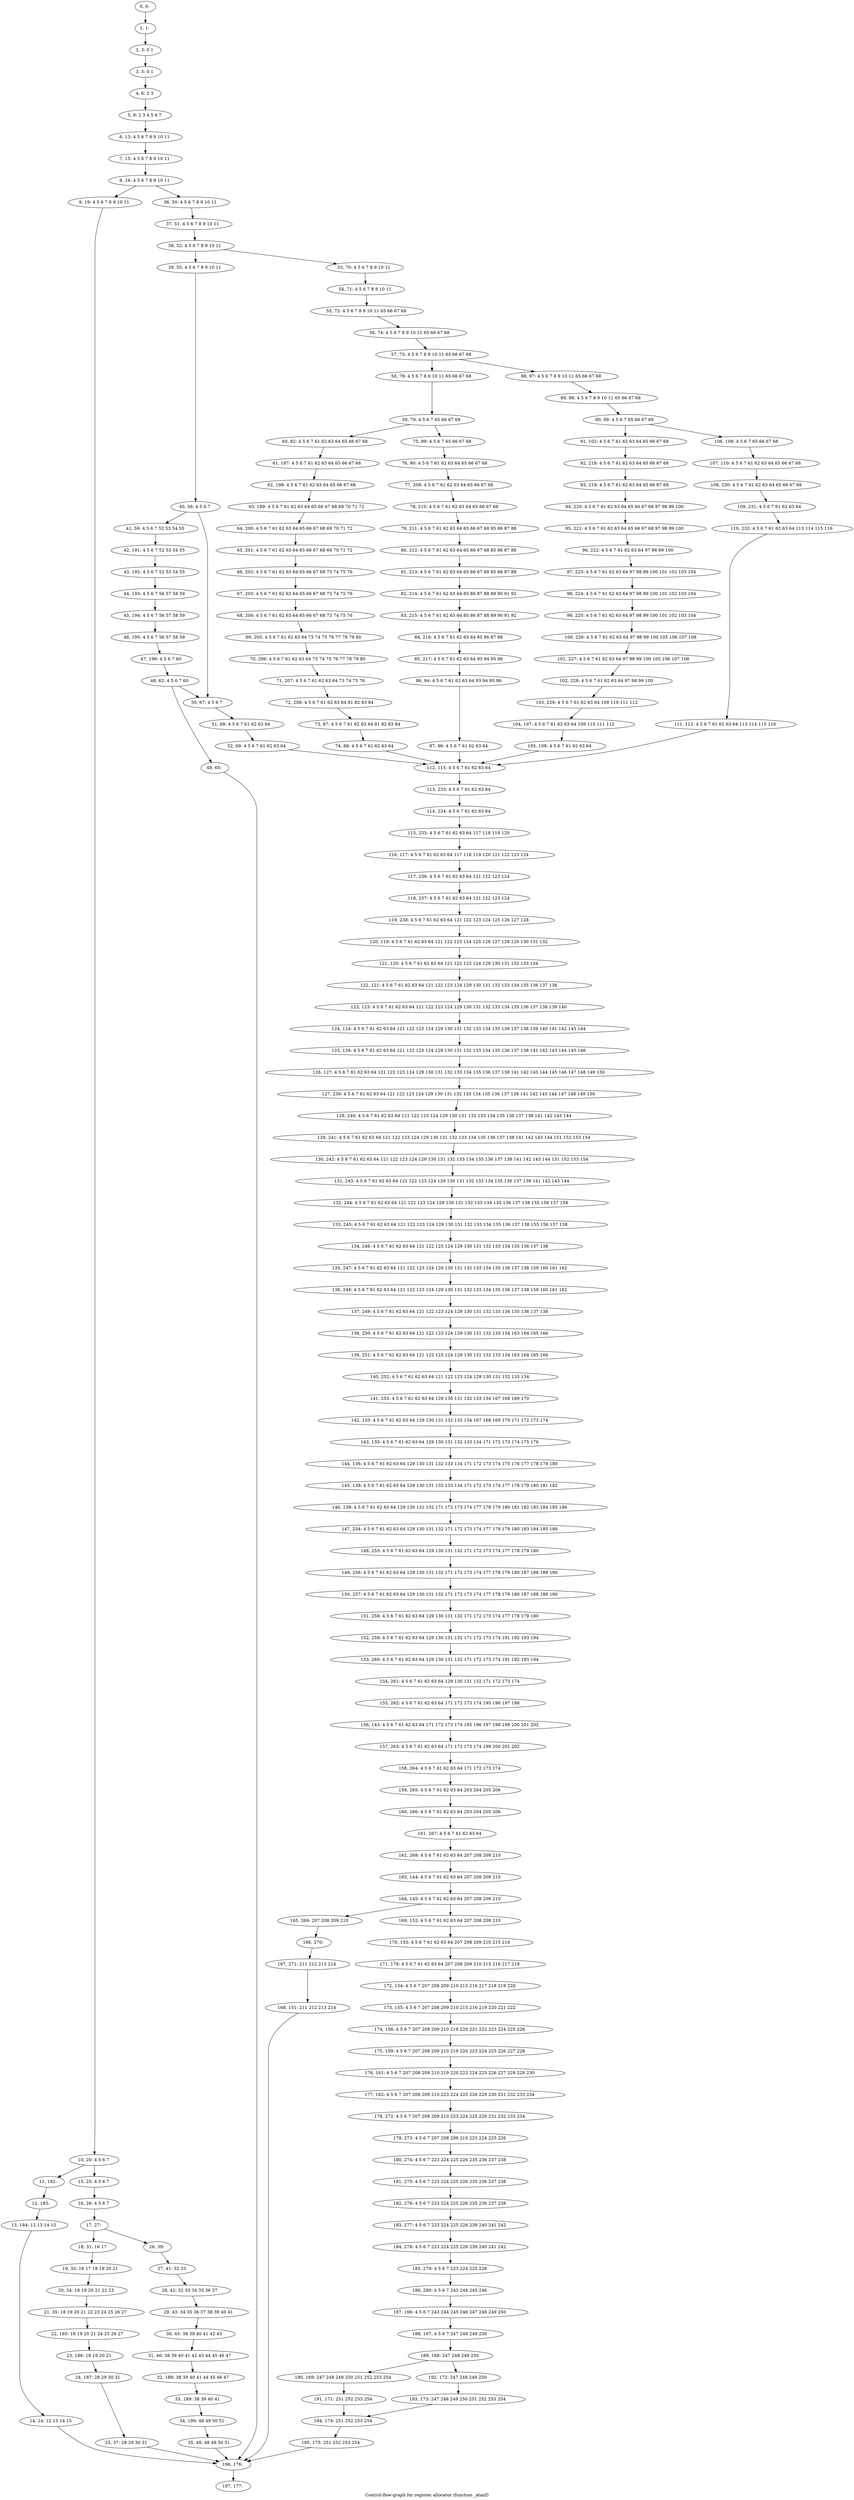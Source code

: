 digraph G {
graph [label="Control-flow-graph for register allocator (function _atanf)"]
0[label="0, 0: "];
1[label="1, 1: "];
2[label="2, 3: 0 1 "];
3[label="3, 5: 0 1 "];
4[label="4, 6: 2 3 "];
5[label="5, 8: 2 3 4 5 6 7 "];
6[label="6, 13: 4 5 6 7 8 9 10 11 "];
7[label="7, 15: 4 5 6 7 8 9 10 11 "];
8[label="8, 16: 4 5 6 7 8 9 10 11 "];
9[label="9, 19: 4 5 6 7 8 9 10 11 "];
10[label="10, 20: 4 5 6 7 "];
11[label="11, 182: "];
12[label="12, 183: "];
13[label="13, 184: 12 13 14 15 "];
14[label="14, 24: 12 13 14 15 "];
15[label="15, 25: 4 5 6 7 "];
16[label="16, 26: 4 5 6 7 "];
17[label="17, 27: "];
18[label="18, 31: 16 17 "];
19[label="19, 32: 16 17 18 19 20 21 "];
20[label="20, 34: 18 19 20 21 22 23 "];
21[label="21, 35: 18 19 20 21 22 23 24 25 26 27 "];
22[label="22, 185: 18 19 20 21 24 25 26 27 "];
23[label="23, 186: 18 19 20 21 "];
24[label="24, 187: 28 29 30 31 "];
25[label="25, 37: 28 29 30 31 "];
26[label="26, 39: "];
27[label="27, 41: 32 33 "];
28[label="28, 42: 32 33 34 35 36 37 "];
29[label="29, 43: 34 35 36 37 38 39 40 41 "];
30[label="30, 45: 38 39 40 41 42 43 "];
31[label="31, 46: 38 39 40 41 42 43 44 45 46 47 "];
32[label="32, 188: 38 39 40 41 44 45 46 47 "];
33[label="33, 189: 38 39 40 41 "];
34[label="34, 190: 48 49 50 51 "];
35[label="35, 48: 48 49 50 51 "];
36[label="36, 50: 4 5 6 7 8 9 10 11 "];
37[label="37, 51: 4 5 6 7 8 9 10 11 "];
38[label="38, 52: 4 5 6 7 8 9 10 11 "];
39[label="39, 55: 4 5 6 7 8 9 10 11 "];
40[label="40, 56: 4 5 6 7 "];
41[label="41, 59: 4 5 6 7 52 53 54 55 "];
42[label="42, 191: 4 5 6 7 52 53 54 55 "];
43[label="43, 192: 4 5 6 7 52 53 54 55 "];
44[label="44, 193: 4 5 6 7 56 57 58 59 "];
45[label="45, 194: 4 5 6 7 56 57 58 59 "];
46[label="46, 195: 4 5 6 7 56 57 58 59 "];
47[label="47, 196: 4 5 6 7 60 "];
48[label="48, 62: 4 5 6 7 60 "];
49[label="49, 65: "];
50[label="50, 67: 4 5 6 7 "];
51[label="51, 68: 4 5 6 7 61 62 63 64 "];
52[label="52, 69: 4 5 6 7 61 62 63 64 "];
53[label="53, 70: 4 5 6 7 8 9 10 11 "];
54[label="54, 71: 4 5 6 7 8 9 10 11 "];
55[label="55, 72: 4 5 6 7 8 9 10 11 65 66 67 68 "];
56[label="56, 74: 4 5 6 7 8 9 10 11 65 66 67 68 "];
57[label="57, 75: 4 5 6 7 8 9 10 11 65 66 67 68 "];
58[label="58, 78: 4 5 6 7 8 9 10 11 65 66 67 68 "];
59[label="59, 79: 4 5 6 7 65 66 67 68 "];
60[label="60, 82: 4 5 6 7 61 62 63 64 65 66 67 68 "];
61[label="61, 197: 4 5 6 7 61 62 63 64 65 66 67 68 "];
62[label="62, 198: 4 5 6 7 61 62 63 64 65 66 67 68 "];
63[label="63, 199: 4 5 6 7 61 62 63 64 65 66 67 68 69 70 71 72 "];
64[label="64, 200: 4 5 6 7 61 62 63 64 65 66 67 68 69 70 71 72 "];
65[label="65, 201: 4 5 6 7 61 62 63 64 65 66 67 68 69 70 71 72 "];
66[label="66, 202: 4 5 6 7 61 62 63 64 65 66 67 68 73 74 75 76 "];
67[label="67, 203: 4 5 6 7 61 62 63 64 65 66 67 68 73 74 75 76 "];
68[label="68, 204: 4 5 6 7 61 62 63 64 65 66 67 68 73 74 75 76 "];
69[label="69, 205: 4 5 6 7 61 62 63 64 73 74 75 76 77 78 79 80 "];
70[label="70, 206: 4 5 6 7 61 62 63 64 73 74 75 76 77 78 79 80 "];
71[label="71, 207: 4 5 6 7 61 62 63 64 73 74 75 76 "];
72[label="72, 208: 4 5 6 7 61 62 63 64 81 82 83 84 "];
73[label="73, 87: 4 5 6 7 61 62 63 64 81 82 83 84 "];
74[label="74, 88: 4 5 6 7 61 62 63 64 "];
75[label="75, 89: 4 5 6 7 65 66 67 68 "];
76[label="76, 90: 4 5 6 7 61 62 63 64 65 66 67 68 "];
77[label="77, 209: 4 5 6 7 61 62 63 64 65 66 67 68 "];
78[label="78, 210: 4 5 6 7 61 62 63 64 65 66 67 68 "];
79[label="79, 211: 4 5 6 7 61 62 63 64 65 66 67 68 85 86 87 88 "];
80[label="80, 212: 4 5 6 7 61 62 63 64 65 66 67 68 85 86 87 88 "];
81[label="81, 213: 4 5 6 7 61 62 63 64 65 66 67 68 85 86 87 88 "];
82[label="82, 214: 4 5 6 7 61 62 63 64 85 86 87 88 89 90 91 92 "];
83[label="83, 215: 4 5 6 7 61 62 63 64 85 86 87 88 89 90 91 92 "];
84[label="84, 216: 4 5 6 7 61 62 63 64 85 86 87 88 "];
85[label="85, 217: 4 5 6 7 61 62 63 64 93 94 95 96 "];
86[label="86, 94: 4 5 6 7 61 62 63 64 93 94 95 96 "];
87[label="87, 96: 4 5 6 7 61 62 63 64 "];
88[label="88, 97: 4 5 6 7 8 9 10 11 65 66 67 68 "];
89[label="89, 98: 4 5 6 7 8 9 10 11 65 66 67 68 "];
90[label="90, 99: 4 5 6 7 65 66 67 68 "];
91[label="91, 102: 4 5 6 7 61 62 63 64 65 66 67 68 "];
92[label="92, 218: 4 5 6 7 61 62 63 64 65 66 67 68 "];
93[label="93, 219: 4 5 6 7 61 62 63 64 65 66 67 68 "];
94[label="94, 220: 4 5 6 7 61 62 63 64 65 66 67 68 97 98 99 100 "];
95[label="95, 221: 4 5 6 7 61 62 63 64 65 66 67 68 97 98 99 100 "];
96[label="96, 222: 4 5 6 7 61 62 63 64 97 98 99 100 "];
97[label="97, 223: 4 5 6 7 61 62 63 64 97 98 99 100 101 102 103 104 "];
98[label="98, 224: 4 5 6 7 61 62 63 64 97 98 99 100 101 102 103 104 "];
99[label="99, 225: 4 5 6 7 61 62 63 64 97 98 99 100 101 102 103 104 "];
100[label="100, 226: 4 5 6 7 61 62 63 64 97 98 99 100 105 106 107 108 "];
101[label="101, 227: 4 5 6 7 61 62 63 64 97 98 99 100 105 106 107 108 "];
102[label="102, 228: 4 5 6 7 61 62 63 64 97 98 99 100 "];
103[label="103, 229: 4 5 6 7 61 62 63 64 109 110 111 112 "];
104[label="104, 107: 4 5 6 7 61 62 63 64 109 110 111 112 "];
105[label="105, 108: 4 5 6 7 61 62 63 64 "];
106[label="106, 109: 4 5 6 7 65 66 67 68 "];
107[label="107, 110: 4 5 6 7 61 62 63 64 65 66 67 68 "];
108[label="108, 230: 4 5 6 7 61 62 63 64 65 66 67 68 "];
109[label="109, 231: 4 5 6 7 61 62 63 64 "];
110[label="110, 232: 4 5 6 7 61 62 63 64 113 114 115 116 "];
111[label="111, 112: 4 5 6 7 61 62 63 64 113 114 115 116 "];
112[label="112, 115: 4 5 6 7 61 62 63 64 "];
113[label="113, 233: 4 5 6 7 61 62 63 64 "];
114[label="114, 234: 4 5 6 7 61 62 63 64 "];
115[label="115, 235: 4 5 6 7 61 62 63 64 117 118 119 120 "];
116[label="116, 117: 4 5 6 7 61 62 63 64 117 118 119 120 121 122 123 124 "];
117[label="117, 236: 4 5 6 7 61 62 63 64 121 122 123 124 "];
118[label="118, 237: 4 5 6 7 61 62 63 64 121 122 123 124 "];
119[label="119, 238: 4 5 6 7 61 62 63 64 121 122 123 124 125 126 127 128 "];
120[label="120, 119: 4 5 6 7 61 62 63 64 121 122 123 124 125 126 127 128 129 130 131 132 "];
121[label="121, 120: 4 5 6 7 61 62 63 64 121 122 123 124 129 130 131 132 133 134 "];
122[label="122, 121: 4 5 6 7 61 62 63 64 121 122 123 124 129 130 131 132 133 134 135 136 137 138 "];
123[label="123, 123: 4 5 6 7 61 62 63 64 121 122 123 124 129 130 131 132 133 134 135 136 137 138 139 140 "];
124[label="124, 124: 4 5 6 7 61 62 63 64 121 122 123 124 129 130 131 132 133 134 135 136 137 138 139 140 141 142 143 144 "];
125[label="125, 126: 4 5 6 7 61 62 63 64 121 122 123 124 129 130 131 132 133 134 135 136 137 138 141 142 143 144 145 146 "];
126[label="126, 127: 4 5 6 7 61 62 63 64 121 122 123 124 129 130 131 132 133 134 135 136 137 138 141 142 143 144 145 146 147 148 149 150 "];
127[label="127, 239: 4 5 6 7 61 62 63 64 121 122 123 124 129 130 131 132 133 134 135 136 137 138 141 142 143 144 147 148 149 150 "];
128[label="128, 240: 4 5 6 7 61 62 63 64 121 122 123 124 129 130 131 132 133 134 135 136 137 138 141 142 143 144 "];
129[label="129, 241: 4 5 6 7 61 62 63 64 121 122 123 124 129 130 131 132 133 134 135 136 137 138 141 142 143 144 151 152 153 154 "];
130[label="130, 242: 4 5 6 7 61 62 63 64 121 122 123 124 129 130 131 132 133 134 135 136 137 138 141 142 143 144 151 152 153 154 "];
131[label="131, 243: 4 5 6 7 61 62 63 64 121 122 123 124 129 130 131 132 133 134 135 136 137 138 141 142 143 144 "];
132[label="132, 244: 4 5 6 7 61 62 63 64 121 122 123 124 129 130 131 132 133 134 135 136 137 138 155 156 157 158 "];
133[label="133, 245: 4 5 6 7 61 62 63 64 121 122 123 124 129 130 131 132 133 134 135 136 137 138 155 156 157 158 "];
134[label="134, 246: 4 5 6 7 61 62 63 64 121 122 123 124 129 130 131 132 133 134 135 136 137 138 "];
135[label="135, 247: 4 5 6 7 61 62 63 64 121 122 123 124 129 130 131 132 133 134 135 136 137 138 159 160 161 162 "];
136[label="136, 248: 4 5 6 7 61 62 63 64 121 122 123 124 129 130 131 132 133 134 135 136 137 138 159 160 161 162 "];
137[label="137, 249: 4 5 6 7 61 62 63 64 121 122 123 124 129 130 131 132 133 134 135 136 137 138 "];
138[label="138, 250: 4 5 6 7 61 62 63 64 121 122 123 124 129 130 131 132 133 134 163 164 165 166 "];
139[label="139, 251: 4 5 6 7 61 62 63 64 121 122 123 124 129 130 131 132 133 134 163 164 165 166 "];
140[label="140, 252: 4 5 6 7 61 62 63 64 121 122 123 124 129 130 131 132 133 134 "];
141[label="141, 253: 4 5 6 7 61 62 63 64 129 130 131 132 133 134 167 168 169 170 "];
142[label="142, 133: 4 5 6 7 61 62 63 64 129 130 131 132 133 134 167 168 169 170 171 172 173 174 "];
143[label="143, 135: 4 5 6 7 61 62 63 64 129 130 131 132 133 134 171 172 173 174 175 176 "];
144[label="144, 136: 4 5 6 7 61 62 63 64 129 130 131 132 133 134 171 172 173 174 175 176 177 178 179 180 "];
145[label="145, 138: 4 5 6 7 61 62 63 64 129 130 131 132 133 134 171 172 173 174 177 178 179 180 181 182 "];
146[label="146, 139: 4 5 6 7 61 62 63 64 129 130 131 132 171 172 173 174 177 178 179 180 181 182 183 184 185 186 "];
147[label="147, 254: 4 5 6 7 61 62 63 64 129 130 131 132 171 172 173 174 177 178 179 180 183 184 185 186 "];
148[label="148, 255: 4 5 6 7 61 62 63 64 129 130 131 132 171 172 173 174 177 178 179 180 "];
149[label="149, 256: 4 5 6 7 61 62 63 64 129 130 131 132 171 172 173 174 177 178 179 180 187 188 189 190 "];
150[label="150, 257: 4 5 6 7 61 62 63 64 129 130 131 132 171 172 173 174 177 178 179 180 187 188 189 190 "];
151[label="151, 258: 4 5 6 7 61 62 63 64 129 130 131 132 171 172 173 174 177 178 179 180 "];
152[label="152, 259: 4 5 6 7 61 62 63 64 129 130 131 132 171 172 173 174 191 192 193 194 "];
153[label="153, 260: 4 5 6 7 61 62 63 64 129 130 131 132 171 172 173 174 191 192 193 194 "];
154[label="154, 261: 4 5 6 7 61 62 63 64 129 130 131 132 171 172 173 174 "];
155[label="155, 262: 4 5 6 7 61 62 63 64 171 172 173 174 195 196 197 198 "];
156[label="156, 143: 4 5 6 7 61 62 63 64 171 172 173 174 195 196 197 198 199 200 201 202 "];
157[label="157, 263: 4 5 6 7 61 62 63 64 171 172 173 174 199 200 201 202 "];
158[label="158, 264: 4 5 6 7 61 62 63 64 171 172 173 174 "];
159[label="159, 265: 4 5 6 7 61 62 63 64 203 204 205 206 "];
160[label="160, 266: 4 5 6 7 61 62 63 64 203 204 205 206 "];
161[label="161, 267: 4 5 6 7 61 62 63 64 "];
162[label="162, 268: 4 5 6 7 61 62 63 64 207 208 209 210 "];
163[label="163, 144: 4 5 6 7 61 62 63 64 207 208 209 210 "];
164[label="164, 145: 4 5 6 7 61 62 63 64 207 208 209 210 "];
165[label="165, 269: 207 208 209 210 "];
166[label="166, 270: "];
167[label="167, 271: 211 212 213 214 "];
168[label="168, 151: 211 212 213 214 "];
169[label="169, 152: 4 5 6 7 61 62 63 64 207 208 209 210 "];
170[label="170, 153: 4 5 6 7 61 62 63 64 207 208 209 210 215 216 "];
171[label="171, 178: 4 5 6 7 61 62 63 64 207 208 209 210 215 216 217 218 "];
172[label="172, 154: 4 5 6 7 207 208 209 210 215 216 217 218 219 220 "];
173[label="173, 155: 4 5 6 7 207 208 209 210 215 216 219 220 221 222 "];
174[label="174, 156: 4 5 6 7 207 208 209 210 219 220 221 222 223 224 225 226 "];
175[label="175, 159: 4 5 6 7 207 208 209 210 219 220 223 224 225 226 227 228 "];
176[label="176, 161: 4 5 6 7 207 208 209 210 219 220 223 224 225 226 227 228 229 230 "];
177[label="177, 162: 4 5 6 7 207 208 209 210 223 224 225 226 229 230 231 232 233 234 "];
178[label="178, 272: 4 5 6 7 207 208 209 210 223 224 225 226 231 232 233 234 "];
179[label="179, 273: 4 5 6 7 207 208 209 210 223 224 225 226 "];
180[label="180, 274: 4 5 6 7 223 224 225 226 235 236 237 238 "];
181[label="181, 275: 4 5 6 7 223 224 225 226 235 236 237 238 "];
182[label="182, 276: 4 5 6 7 223 224 225 226 235 236 237 238 "];
183[label="183, 277: 4 5 6 7 223 224 225 226 239 240 241 242 "];
184[label="184, 278: 4 5 6 7 223 224 225 226 239 240 241 242 "];
185[label="185, 279: 4 5 6 7 223 224 225 226 "];
186[label="186, 280: 4 5 6 7 243 244 245 246 "];
187[label="187, 166: 4 5 6 7 243 244 245 246 247 248 249 250 "];
188[label="188, 167: 4 5 6 7 247 248 249 250 "];
189[label="189, 168: 247 248 249 250 "];
190[label="190, 169: 247 248 249 250 251 252 253 254 "];
191[label="191, 171: 251 252 253 254 "];
192[label="192, 172: 247 248 249 250 "];
193[label="193, 173: 247 248 249 250 251 252 253 254 "];
194[label="194, 174: 251 252 253 254 "];
195[label="195, 175: 251 252 253 254 "];
196[label="196, 176: "];
197[label="197, 177: "];
0->1 ;
1->2 ;
2->3 ;
3->4 ;
4->5 ;
5->6 ;
6->7 ;
7->8 ;
8->9 ;
8->36 ;
9->10 ;
10->11 ;
10->15 ;
11->12 ;
12->13 ;
13->14 ;
14->196 ;
15->16 ;
16->17 ;
17->18 ;
17->26 ;
18->19 ;
19->20 ;
20->21 ;
21->22 ;
22->23 ;
23->24 ;
24->25 ;
25->196 ;
26->27 ;
27->28 ;
28->29 ;
29->30 ;
30->31 ;
31->32 ;
32->33 ;
33->34 ;
34->35 ;
35->196 ;
36->37 ;
37->38 ;
38->39 ;
38->53 ;
39->40 ;
40->41 ;
40->50 ;
41->42 ;
42->43 ;
43->44 ;
44->45 ;
45->46 ;
46->47 ;
47->48 ;
48->49 ;
48->50 ;
49->196 ;
50->51 ;
51->52 ;
52->112 ;
53->54 ;
54->55 ;
55->56 ;
56->57 ;
57->58 ;
57->88 ;
58->59 ;
59->60 ;
59->75 ;
60->61 ;
61->62 ;
62->63 ;
63->64 ;
64->65 ;
65->66 ;
66->67 ;
67->68 ;
68->69 ;
69->70 ;
70->71 ;
71->72 ;
72->73 ;
73->74 ;
74->112 ;
75->76 ;
76->77 ;
77->78 ;
78->79 ;
79->80 ;
80->81 ;
81->82 ;
82->83 ;
83->84 ;
84->85 ;
85->86 ;
86->87 ;
87->112 ;
88->89 ;
89->90 ;
90->91 ;
90->106 ;
91->92 ;
92->93 ;
93->94 ;
94->95 ;
95->96 ;
96->97 ;
97->98 ;
98->99 ;
99->100 ;
100->101 ;
101->102 ;
102->103 ;
103->104 ;
104->105 ;
105->112 ;
106->107 ;
107->108 ;
108->109 ;
109->110 ;
110->111 ;
111->112 ;
112->113 ;
113->114 ;
114->115 ;
115->116 ;
116->117 ;
117->118 ;
118->119 ;
119->120 ;
120->121 ;
121->122 ;
122->123 ;
123->124 ;
124->125 ;
125->126 ;
126->127 ;
127->128 ;
128->129 ;
129->130 ;
130->131 ;
131->132 ;
132->133 ;
133->134 ;
134->135 ;
135->136 ;
136->137 ;
137->138 ;
138->139 ;
139->140 ;
140->141 ;
141->142 ;
142->143 ;
143->144 ;
144->145 ;
145->146 ;
146->147 ;
147->148 ;
148->149 ;
149->150 ;
150->151 ;
151->152 ;
152->153 ;
153->154 ;
154->155 ;
155->156 ;
156->157 ;
157->158 ;
158->159 ;
159->160 ;
160->161 ;
161->162 ;
162->163 ;
163->164 ;
164->165 ;
164->169 ;
165->166 ;
166->167 ;
167->168 ;
168->196 ;
169->170 ;
170->171 ;
171->172 ;
172->173 ;
173->174 ;
174->175 ;
175->176 ;
176->177 ;
177->178 ;
178->179 ;
179->180 ;
180->181 ;
181->182 ;
182->183 ;
183->184 ;
184->185 ;
185->186 ;
186->187 ;
187->188 ;
188->189 ;
189->190 ;
189->192 ;
190->191 ;
191->194 ;
192->193 ;
193->194 ;
194->195 ;
195->196 ;
196->197 ;
}
